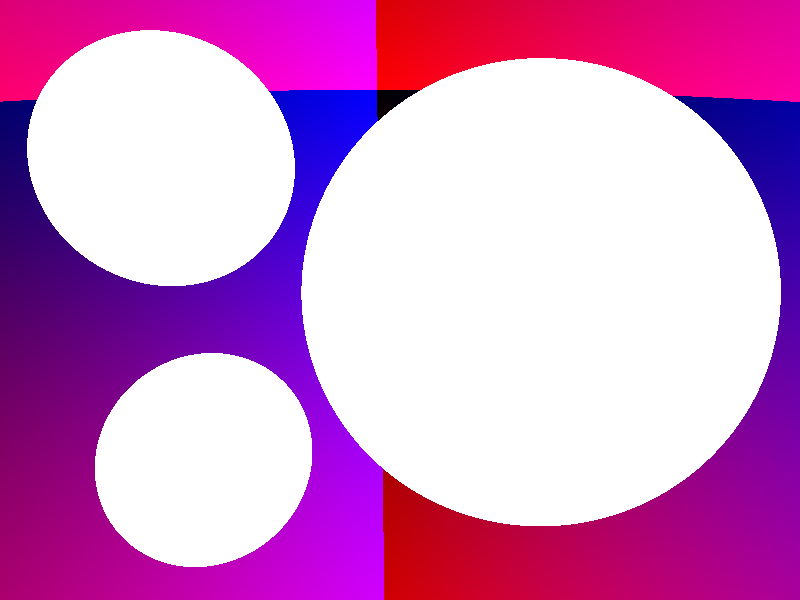 //---------------------------------------------------------
// SPHERE.POV : faked raytracing effect
//---------------------------------------------------------
// TOBE / MJJPROD

// offset-map generator

// -- setup -----------------------------------------------

global_settings {
   max_trace_level 16
} 

// 1 = render reflection
// 2 = render refraction
// 3 = render lightning
#declare debug_mode=1;

#switch (clock)
   #case (0)
      #switch (debug_mode)
         #case (1)
            #declare render_reflec=1;
            #break
         #case (2)
            #declare render_refrac=1;
            #break
         #case (3)
            #declare render_lights=1;
            #break
      #end
      #break
   #case (1)
      #declare render_reflec=1;
      #break
   #case (2)
      #declare render_refrac=1;
      #break
   #case (3)
      #declare render_lights=1;
      #break
#end


// -- pigment ---------------------------------------------

#declare pigment_xoffset = pigment {
   gradient x
   color_map {
      [0.00, rgb <0.0,0.0,0.0>]
      [1.00, rgb <0.0,0.0,2.0>]
   }
}

#declare pigment_yoffset = pigment {
   gradient -y
   color_map {
      [0.00, rgb <0.0,0.0,0.0>]
      [1.00, rgb <2.0,0.0,0.0>]
   }
}

#declare pigment_offset  = pigment {
   average
   pigment_map {
      [1.0, pigment_xoffset]
      [1.0, pigment_yoffset]
   }
   scale 10.0
   translate <1000.0,1000.0,0.0>
}

#declare pigment_reflec = pigment {
   color rgb  <1.0,1.0,1.0>
}

#declare pigment_refrac = pigment {
   color rgbf <1.0,1.0,1.0,1.0>
}

#declare pigment_lights = pigment {
   color rgb  <1.0,1.0,1.0>
}

#declare pigment_glass  = pigment {
   color rgbf <1.0,1.0,1.0,1.0>
}

// -- finish ----------------------------------------------

#declare finish_offset = finish {
   ambient    1.0
   diffuse    0.0
   reflection 0.0   
}

#declare finish_reflec = finish {
   ambient    0.0
   diffuse    0.0
   reflection 1.0   
}

#declare finish_refrac = finish {
   ambient    0.0
   diffuse    0.0
   reflection 0.0
}

#declare finish_lights = finish {
   ambient    0.0
   diffuse    0.3
   reflection 0.0
}

#declare finish_glass  = finish {
   ambient    0.20
   diffuse    0.0
   reflection 0.4
   phong      1.0
   phong_size 50
}

// -- texture ---------------------------------------------

#declare texture_offset = texture {
   pigment { pigment_offset }
   finish  { finish_offset  }
}

#declare texture_reflec = texture {
   pigment { pigment_reflec }
   finish  { finish_reflec  }
}

#declare texture_refrac = texture {
   pigment { pigment_refrac }
   finish  { finish_refrac  }
}

#declare texture_lights = texture {
   pigment { pigment_lights }
   finish  { finish_lights  }
}

#declare texture_glass  = texture {
   pigment { pigment_glass  }
   finish  { finish_glass   }
}

// -- interior --------------------------------------------

#declare interior_offset = interior {
}

#declare interior_reflec = interior {
}

#declare interior_refrac = interior {
   ior           1.3
}

#declare interior_lights = interior {
}

#declare interior_glass  = interior {
   ior           1.3
   fade_power    1.0
   fade_distance 4.0
}

// -- object ----------------------------------------------

sphere { 0.0, 10.0
   
#ifdef (render_reflec)
   texture  { texture_offset  }
   interior { interior_offset }
#end

#ifdef (render_refrac)
   texture  { texture_offset  }
   interior { interior_offset }
#end

#ifdef (render_lights)
   texture  { texture_lights  }
   interior { interior_lights }
#end

   no_shadow
   hollow
}

#declare object_spheres = union {
  sphere { < 0.5, 0.2, 0.0>, 1.0 }
  sphere { <-1.0,-0.6,-0.1>, 0.5 }
  sphere { <-1.0, 0.8, 0.0>, 0.5 }
  translate <0.15,-0.3,0.8>
  no_shadow
}

#ifdef (render_reflec)
object { object_spheres
   texture  { texture_reflec  }
   interior { interior_reflec }
}
#end

#ifdef (render_refrac)
object { object_spheres
   texture  { texture_refrac  }
   interior { interior_refrac }
}
#end

#ifdef (render_lights)
object { object_spheres
   texture  { texture_glass   }
   interior { interior_glass  }
}
#end

// -- lights ----------------------------------------------

#ifdef (render_lights)
light_source { <100.0,-50.0,-50.0>
   rgb 1.0
}
light_source { <50.0,100.0,50.0>
   rgb 1.0
}
light_source { <-50.0,50.0,-50.0>
   rgb 1.0
}
#end

// -- camera ----------------------------------------------

camera {
   right x*1.333
   up y
   location <0.0,1.0,-1.7>
   look_at <0.06,0.235,0.0>
}
